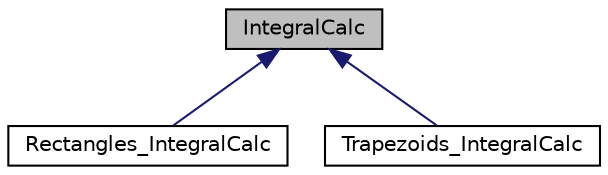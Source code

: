 digraph "IntegralCalc"
{
  edge [fontname="Helvetica",fontsize="10",labelfontname="Helvetica",labelfontsize="10"];
  node [fontname="Helvetica",fontsize="10",shape=record];
  Node0 [label="IntegralCalc",height=0.2,width=0.4,color="black", fillcolor="grey75", style="filled", fontcolor="black"];
  Node0 -> Node1 [dir="back",color="midnightblue",fontsize="10",style="solid",fontname="Helvetica"];
  Node1 [label="Rectangles_IntegralCalc",height=0.2,width=0.4,color="black", fillcolor="white", style="filled",URL="$class_rectangles___integral_calc.html"];
  Node0 -> Node2 [dir="back",color="midnightblue",fontsize="10",style="solid",fontname="Helvetica"];
  Node2 [label="Trapezoids_IntegralCalc",height=0.2,width=0.4,color="black", fillcolor="white", style="filled",URL="$class_trapezoids___integral_calc.html"];
}
